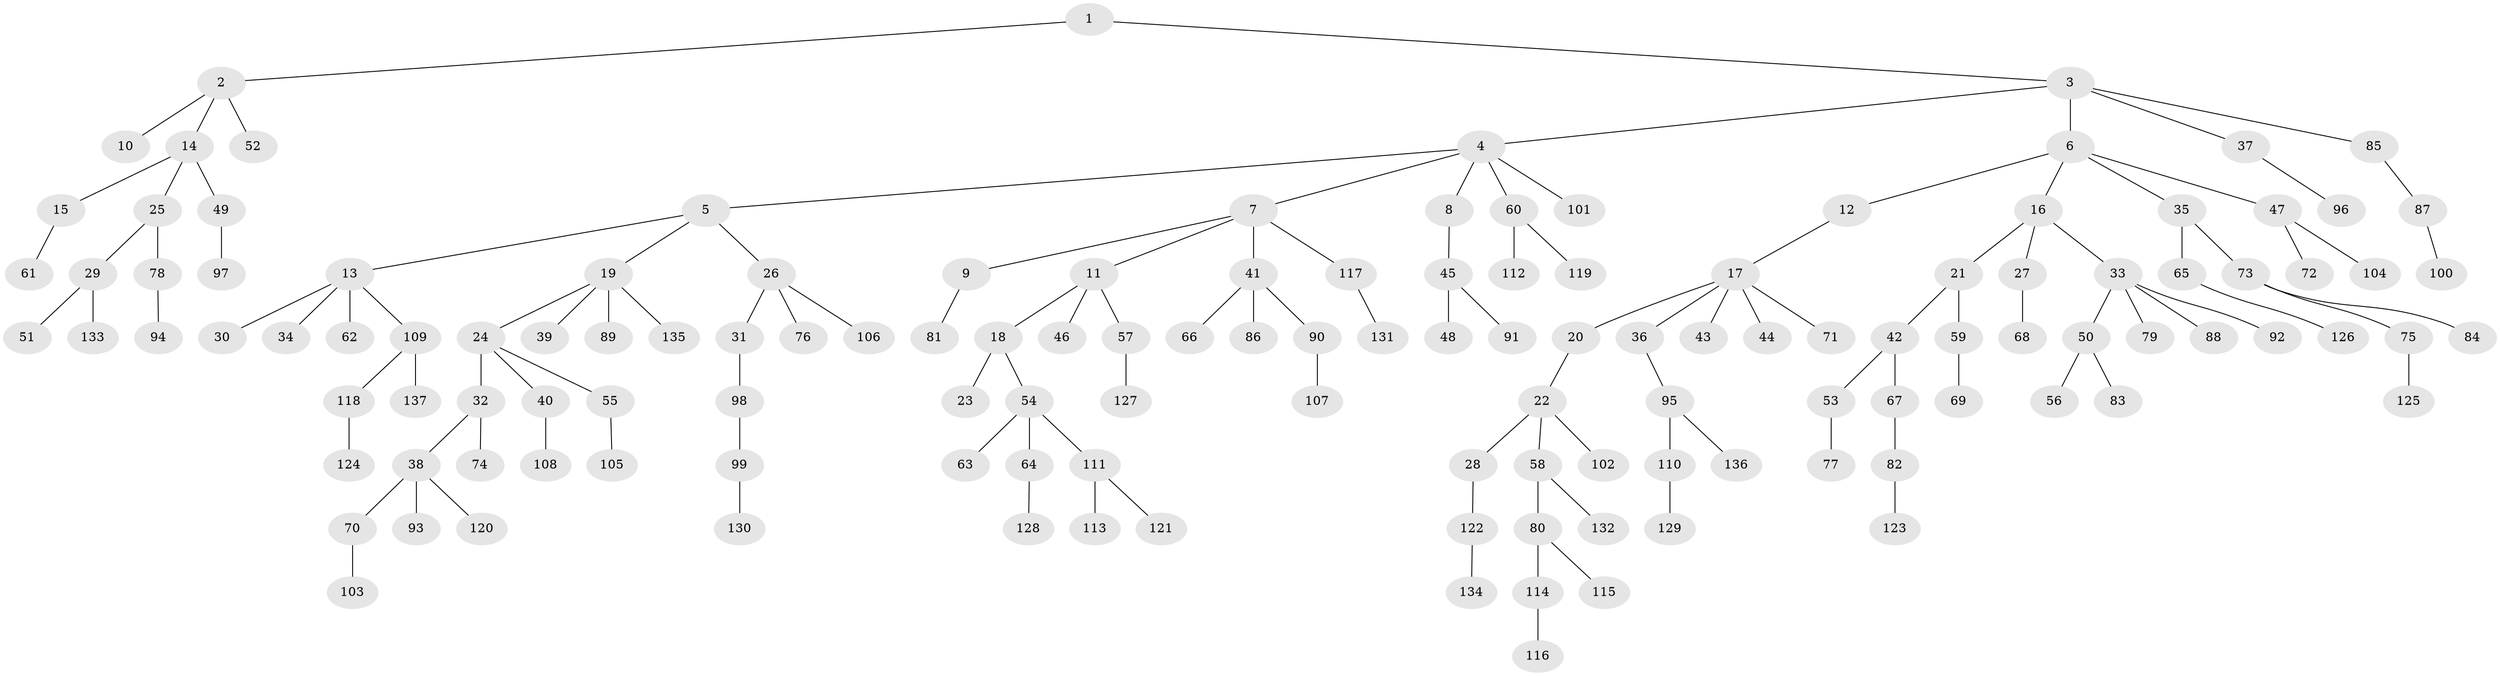 // Generated by graph-tools (version 1.1) at 2025/26/03/09/25 03:26:24]
// undirected, 137 vertices, 136 edges
graph export_dot {
graph [start="1"]
  node [color=gray90,style=filled];
  1;
  2;
  3;
  4;
  5;
  6;
  7;
  8;
  9;
  10;
  11;
  12;
  13;
  14;
  15;
  16;
  17;
  18;
  19;
  20;
  21;
  22;
  23;
  24;
  25;
  26;
  27;
  28;
  29;
  30;
  31;
  32;
  33;
  34;
  35;
  36;
  37;
  38;
  39;
  40;
  41;
  42;
  43;
  44;
  45;
  46;
  47;
  48;
  49;
  50;
  51;
  52;
  53;
  54;
  55;
  56;
  57;
  58;
  59;
  60;
  61;
  62;
  63;
  64;
  65;
  66;
  67;
  68;
  69;
  70;
  71;
  72;
  73;
  74;
  75;
  76;
  77;
  78;
  79;
  80;
  81;
  82;
  83;
  84;
  85;
  86;
  87;
  88;
  89;
  90;
  91;
  92;
  93;
  94;
  95;
  96;
  97;
  98;
  99;
  100;
  101;
  102;
  103;
  104;
  105;
  106;
  107;
  108;
  109;
  110;
  111;
  112;
  113;
  114;
  115;
  116;
  117;
  118;
  119;
  120;
  121;
  122;
  123;
  124;
  125;
  126;
  127;
  128;
  129;
  130;
  131;
  132;
  133;
  134;
  135;
  136;
  137;
  1 -- 2;
  1 -- 3;
  2 -- 10;
  2 -- 14;
  2 -- 52;
  3 -- 4;
  3 -- 6;
  3 -- 37;
  3 -- 85;
  4 -- 5;
  4 -- 7;
  4 -- 8;
  4 -- 60;
  4 -- 101;
  5 -- 13;
  5 -- 19;
  5 -- 26;
  6 -- 12;
  6 -- 16;
  6 -- 35;
  6 -- 47;
  7 -- 9;
  7 -- 11;
  7 -- 41;
  7 -- 117;
  8 -- 45;
  9 -- 81;
  11 -- 18;
  11 -- 46;
  11 -- 57;
  12 -- 17;
  13 -- 30;
  13 -- 34;
  13 -- 62;
  13 -- 109;
  14 -- 15;
  14 -- 25;
  14 -- 49;
  15 -- 61;
  16 -- 21;
  16 -- 27;
  16 -- 33;
  17 -- 20;
  17 -- 36;
  17 -- 43;
  17 -- 44;
  17 -- 71;
  18 -- 23;
  18 -- 54;
  19 -- 24;
  19 -- 39;
  19 -- 89;
  19 -- 135;
  20 -- 22;
  21 -- 42;
  21 -- 59;
  22 -- 28;
  22 -- 58;
  22 -- 102;
  24 -- 32;
  24 -- 40;
  24 -- 55;
  25 -- 29;
  25 -- 78;
  26 -- 31;
  26 -- 76;
  26 -- 106;
  27 -- 68;
  28 -- 122;
  29 -- 51;
  29 -- 133;
  31 -- 98;
  32 -- 38;
  32 -- 74;
  33 -- 50;
  33 -- 79;
  33 -- 88;
  33 -- 92;
  35 -- 65;
  35 -- 73;
  36 -- 95;
  37 -- 96;
  38 -- 70;
  38 -- 93;
  38 -- 120;
  40 -- 108;
  41 -- 66;
  41 -- 86;
  41 -- 90;
  42 -- 53;
  42 -- 67;
  45 -- 48;
  45 -- 91;
  47 -- 72;
  47 -- 104;
  49 -- 97;
  50 -- 56;
  50 -- 83;
  53 -- 77;
  54 -- 63;
  54 -- 64;
  54 -- 111;
  55 -- 105;
  57 -- 127;
  58 -- 80;
  58 -- 132;
  59 -- 69;
  60 -- 112;
  60 -- 119;
  64 -- 128;
  65 -- 126;
  67 -- 82;
  70 -- 103;
  73 -- 75;
  73 -- 84;
  75 -- 125;
  78 -- 94;
  80 -- 114;
  80 -- 115;
  82 -- 123;
  85 -- 87;
  87 -- 100;
  90 -- 107;
  95 -- 110;
  95 -- 136;
  98 -- 99;
  99 -- 130;
  109 -- 118;
  109 -- 137;
  110 -- 129;
  111 -- 113;
  111 -- 121;
  114 -- 116;
  117 -- 131;
  118 -- 124;
  122 -- 134;
}
